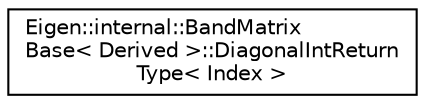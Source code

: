 digraph "Graphical Class Hierarchy"
{
  edge [fontname="Helvetica",fontsize="10",labelfontname="Helvetica",labelfontsize="10"];
  node [fontname="Helvetica",fontsize="10",shape=record];
  rankdir="LR";
  Node1 [label="Eigen::internal::BandMatrix\lBase\< Derived \>::DiagonalIntReturn\lType\< Index \>",height=0.2,width=0.4,color="black", fillcolor="white", style="filled",URL="$struct_eigen_1_1internal_1_1_band_matrix_base_1_1_diagonal_int_return_type.html"];
}
